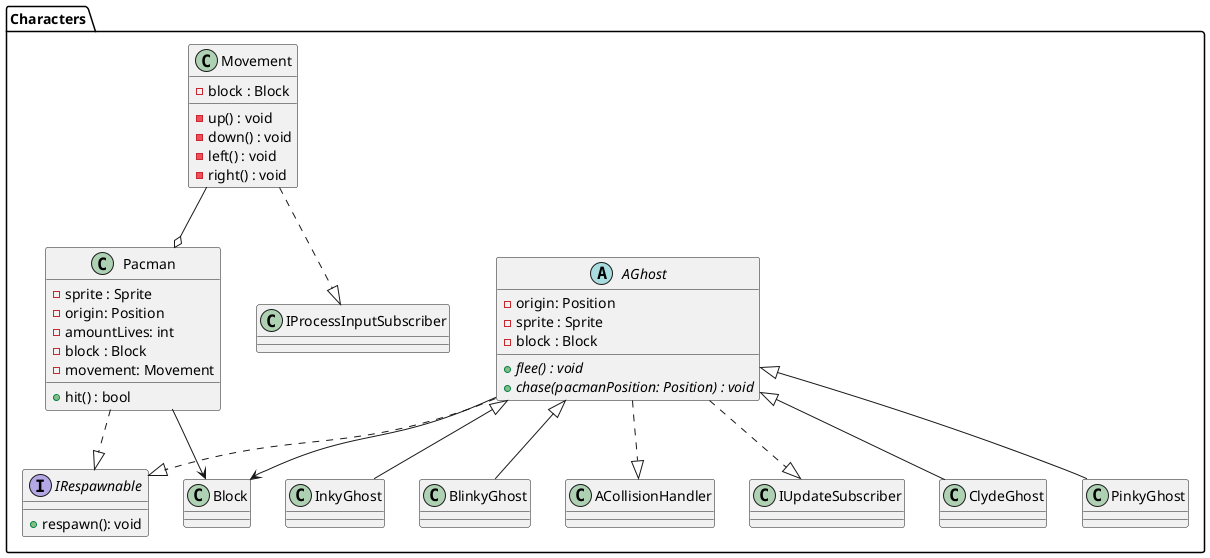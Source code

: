@startuml
package "Characters" {

  interface IRespawnable {
    + respawn(): void
  }

  abstract class AGhost {
    - origin: Position
   - sprite : Sprite
   - block : Block
   + {abstract} flee() : void
   + {abstract} chase(pacmanPosition: Position) : void
  }
  AGhost <|-- ClydeGhost
  AGhost <|-- PinkyGhost
  AGhost <|-- InkyGhost
  AGhost <|-- BlinkyGhost
  AGhost --> Block
  AGhost ..|> ACollisionHandler
  AGhost ..|> IRespawnable
  AGhost ..|> IUpdateSubscriber

  class Pacman {
   - sprite : Sprite
   - origin: Position
   - amountLives: int
   - block : Block
   - movement: Movement
   + hit() : bool
  }
  Pacman --> Block
  Pacman ..|> IRespawnable

  class Movement {
   - block : Block
   - up() : void
   - down() : void
   - left() : void
   - right() : void
  }
  Movement ..|> IProcessInputSubscriber
  Movement --o Pacman
}
@enduml

